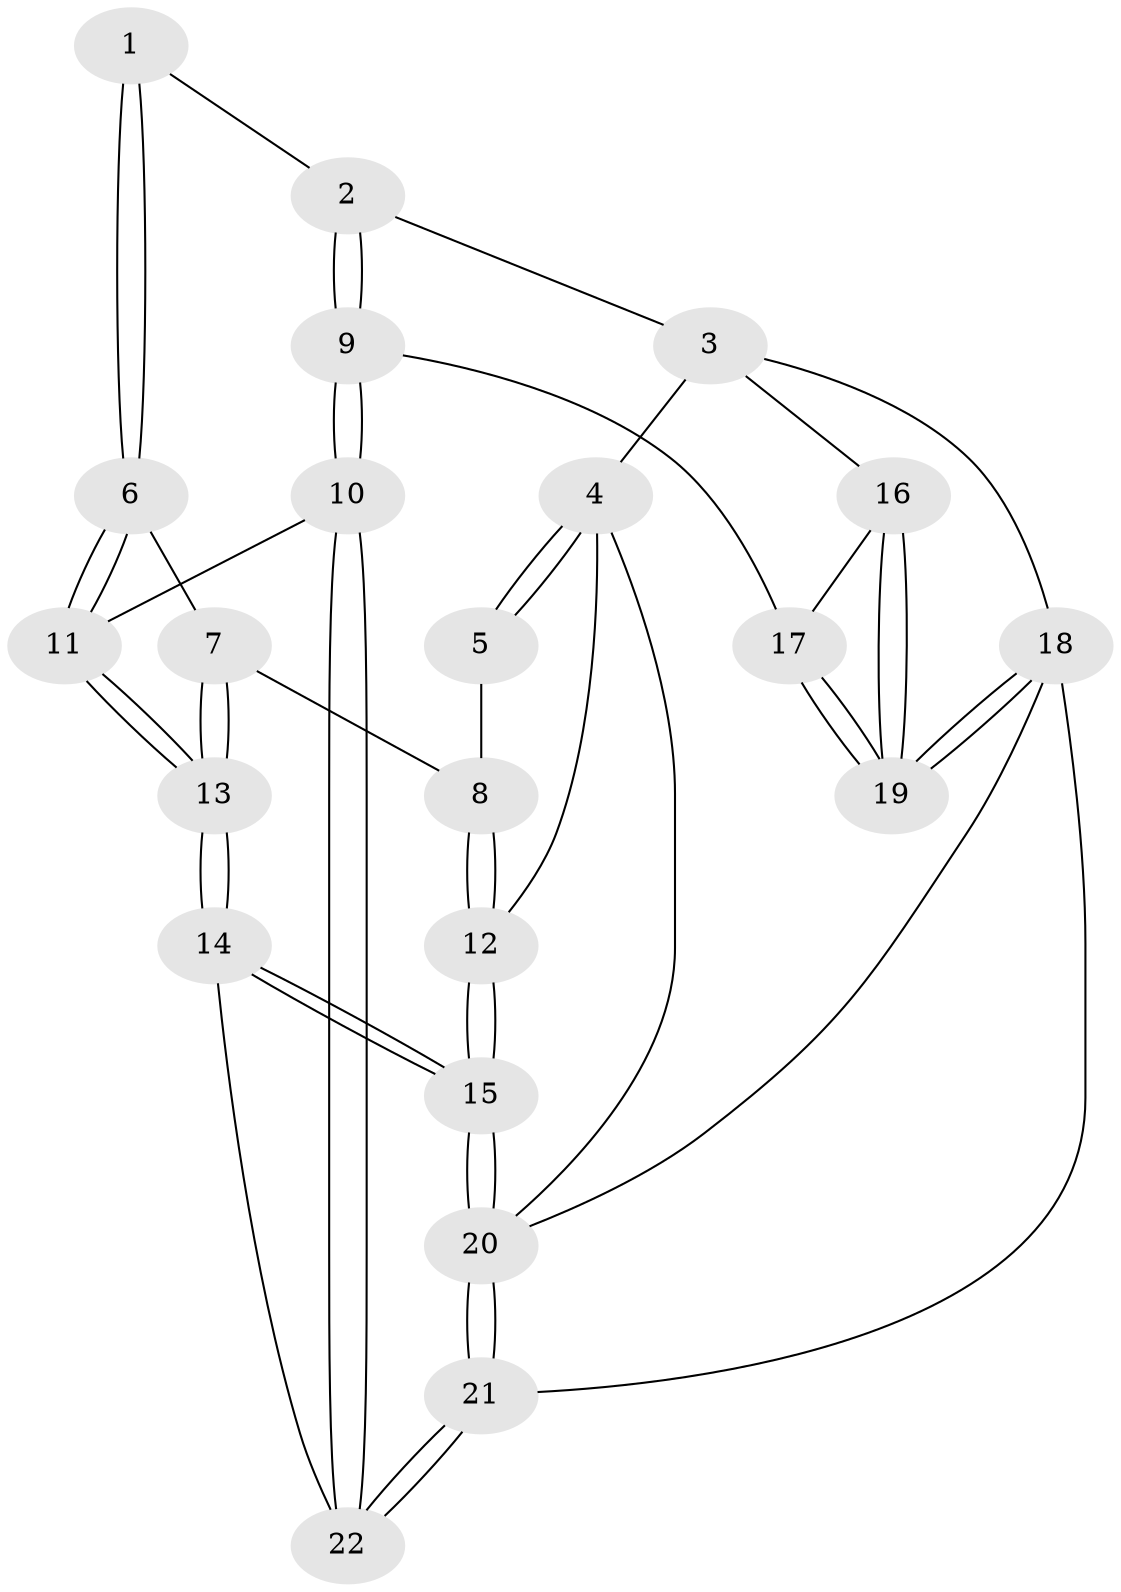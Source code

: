// Generated by graph-tools (version 1.1) at 2025/46/02/15/25 05:46:28]
// undirected, 22 vertices, 52 edges
graph export_dot {
graph [start="1"]
  node [color=gray90,style=filled];
  1 [pos="+0.5292158872550596+0.01122508304029862"];
  2 [pos="+0.6237666342470439+0.002744282189401158"];
  3 [pos="+1+0"];
  4 [pos="+0+0"];
  5 [pos="+0.40143850820195737+0"];
  6 [pos="+0.35947730312872456+0.3731493485657441"];
  7 [pos="+0.183904535427706+0.29241446921911624"];
  8 [pos="+0.17000911191297988+0.274707967701927"];
  9 [pos="+0.5541609157723699+0.502874001853639"];
  10 [pos="+0.5334184970890685+0.5221137790801054"];
  11 [pos="+0.3620617148444484+0.3780503278874269"];
  12 [pos="+0+0.22229294973853483"];
  13 [pos="+0.17185045817759867+0.588195645994638"];
  14 [pos="+0.16172539970733474+0.6190474059042043"];
  15 [pos="+0+0.6911155074684969"];
  16 [pos="+1+0.03671233538732802"];
  17 [pos="+0.7738059571815739+0.460139115769164"];
  18 [pos="+1+1"];
  19 [pos="+1+1"];
  20 [pos="+0+1"];
  21 [pos="+0.5165216998924147+0.8297575277568956"];
  22 [pos="+0.479598986228117+0.7379412977464715"];
  1 -- 2;
  1 -- 6;
  1 -- 6;
  2 -- 3;
  2 -- 9;
  2 -- 9;
  3 -- 4;
  3 -- 16;
  3 -- 18;
  4 -- 5;
  4 -- 5;
  4 -- 12;
  4 -- 20;
  5 -- 8;
  6 -- 7;
  6 -- 11;
  6 -- 11;
  7 -- 8;
  7 -- 13;
  7 -- 13;
  8 -- 12;
  8 -- 12;
  9 -- 10;
  9 -- 10;
  9 -- 17;
  10 -- 11;
  10 -- 22;
  10 -- 22;
  11 -- 13;
  11 -- 13;
  12 -- 15;
  12 -- 15;
  13 -- 14;
  13 -- 14;
  14 -- 15;
  14 -- 15;
  14 -- 22;
  15 -- 20;
  15 -- 20;
  16 -- 17;
  16 -- 19;
  16 -- 19;
  17 -- 19;
  17 -- 19;
  18 -- 19;
  18 -- 19;
  18 -- 21;
  18 -- 20;
  20 -- 21;
  20 -- 21;
  21 -- 22;
  21 -- 22;
}
